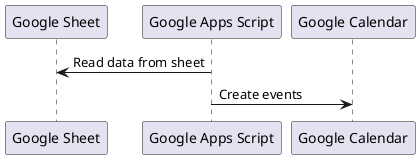 @startuml
participant "Google Sheet" as sheet
participant "Google Apps Script" as script
participant "Google Calendar" as calendar

script -> sheet: Read data from sheet
script -> calendar: Create events
@enduml